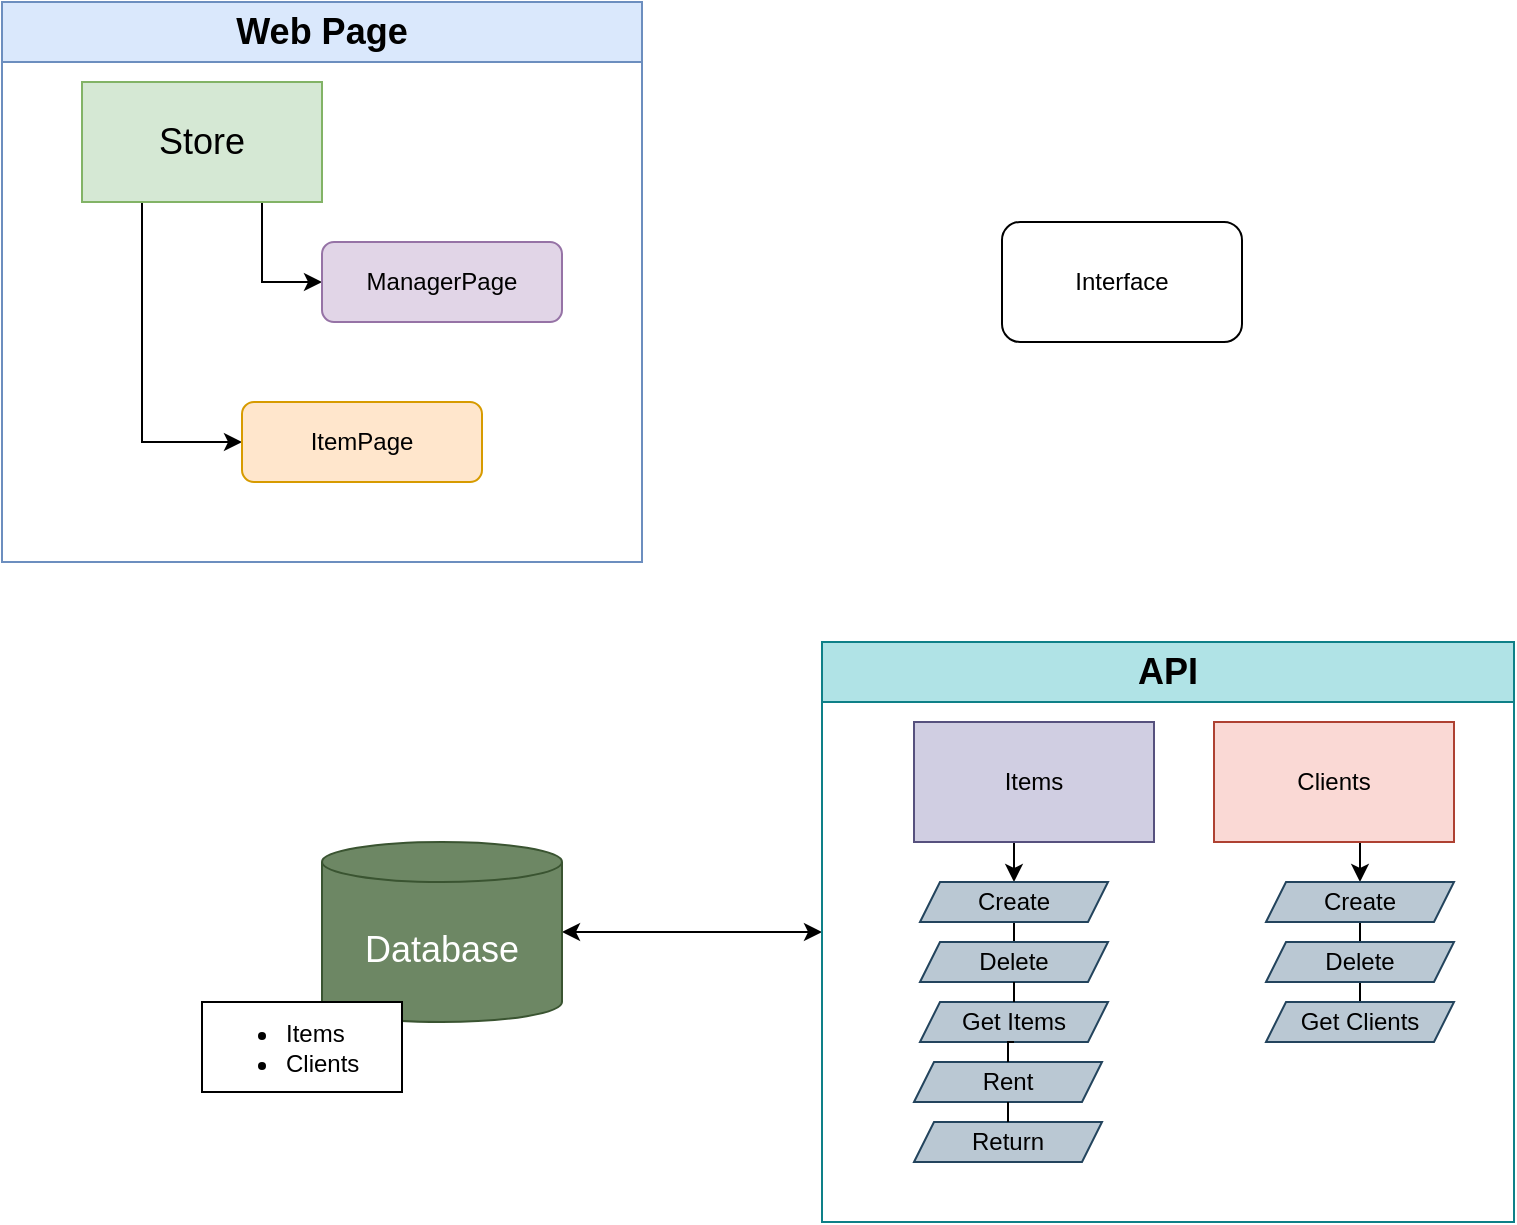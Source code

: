 <mxfile version="24.7.17">
  <diagram name="Página-1" id="K7Yn8p9ysZuSagiSkxNb">
    <mxGraphModel dx="1150" dy="655" grid="1" gridSize="10" guides="1" tooltips="1" connect="1" arrows="1" fold="1" page="1" pageScale="1" pageWidth="827" pageHeight="1169" math="0" shadow="0">
      <root>
        <mxCell id="0" />
        <mxCell id="1" parent="0" />
        <mxCell id="wqEI09qNuGSv9Nn9GOAK-4" value="Interface" style="rounded=1;whiteSpace=wrap;html=1;" vertex="1" parent="1">
          <mxGeometry x="540" y="190" width="120" height="60" as="geometry" />
        </mxCell>
        <mxCell id="wqEI09qNuGSv9Nn9GOAK-12" value="Web Page" style="swimlane;whiteSpace=wrap;html=1;fillColor=#dae8fc;strokeColor=#6c8ebf;fontSize=18;startSize=30;" vertex="1" parent="1">
          <mxGeometry x="40" y="80" width="320" height="280" as="geometry">
            <mxRectangle x="50" y="10" width="140" height="30" as="alternateBounds" />
          </mxGeometry>
        </mxCell>
        <mxCell id="wqEI09qNuGSv9Nn9GOAK-14" style="edgeStyle=orthogonalEdgeStyle;rounded=0;orthogonalLoop=1;jettySize=auto;html=1;exitX=0.75;exitY=1;exitDx=0;exitDy=0;entryX=0;entryY=0.5;entryDx=0;entryDy=0;" edge="1" parent="wqEI09qNuGSv9Nn9GOAK-12" source="wqEI09qNuGSv9Nn9GOAK-10" target="wqEI09qNuGSv9Nn9GOAK-13">
          <mxGeometry relative="1" as="geometry" />
        </mxCell>
        <mxCell id="wqEI09qNuGSv9Nn9GOAK-15" style="edgeStyle=orthogonalEdgeStyle;rounded=0;orthogonalLoop=1;jettySize=auto;html=1;exitX=0.25;exitY=1;exitDx=0;exitDy=0;entryX=0;entryY=0.5;entryDx=0;entryDy=0;" edge="1" parent="wqEI09qNuGSv9Nn9GOAK-12" source="wqEI09qNuGSv9Nn9GOAK-10" target="wqEI09qNuGSv9Nn9GOAK-11">
          <mxGeometry relative="1" as="geometry" />
        </mxCell>
        <mxCell id="wqEI09qNuGSv9Nn9GOAK-10" value="Store" style="rounded=0;whiteSpace=wrap;html=1;fillColor=#d5e8d4;strokeColor=#82b366;align=center;verticalAlign=middle;fontFamily=Helvetica;fontSize=18;" vertex="1" parent="wqEI09qNuGSv9Nn9GOAK-12">
          <mxGeometry x="40" y="40" width="120" height="60" as="geometry" />
        </mxCell>
        <mxCell id="wqEI09qNuGSv9Nn9GOAK-11" value="ItemPage" style="rounded=1;whiteSpace=wrap;html=1;fillColor=#ffe6cc;strokeColor=#d79b00;" vertex="1" parent="wqEI09qNuGSv9Nn9GOAK-12">
          <mxGeometry x="120" y="200" width="120" height="40" as="geometry" />
        </mxCell>
        <mxCell id="wqEI09qNuGSv9Nn9GOAK-13" value="ManagerPage" style="rounded=1;whiteSpace=wrap;html=1;fillColor=#e1d5e7;strokeColor=#9673a6;" vertex="1" parent="wqEI09qNuGSv9Nn9GOAK-12">
          <mxGeometry x="160" y="120" width="120" height="40" as="geometry" />
        </mxCell>
        <mxCell id="wqEI09qNuGSv9Nn9GOAK-35" style="edgeStyle=orthogonalEdgeStyle;rounded=0;orthogonalLoop=1;jettySize=auto;html=1;exitX=0;exitY=0.5;exitDx=0;exitDy=0;startArrow=classic;startFill=1;" edge="1" parent="1" source="wqEI09qNuGSv9Nn9GOAK-18" target="wqEI09qNuGSv9Nn9GOAK-34">
          <mxGeometry relative="1" as="geometry" />
        </mxCell>
        <mxCell id="wqEI09qNuGSv9Nn9GOAK-18" value="API" style="swimlane;whiteSpace=wrap;html=1;fillColor=#b0e3e6;strokeColor=#0e8088;fontSize=18;startSize=30;" vertex="1" parent="1">
          <mxGeometry x="450" y="400" width="346" height="290" as="geometry">
            <mxRectangle x="454" y="70" width="60" height="30" as="alternateBounds" />
          </mxGeometry>
        </mxCell>
        <mxCell id="wqEI09qNuGSv9Nn9GOAK-27" style="edgeStyle=orthogonalEdgeStyle;rounded=0;orthogonalLoop=1;jettySize=auto;html=1;exitX=0.25;exitY=1;exitDx=0;exitDy=0;entryX=0.5;entryY=0;entryDx=0;entryDy=0;" edge="1" parent="wqEI09qNuGSv9Nn9GOAK-18" source="wqEI09qNuGSv9Nn9GOAK-2" target="wqEI09qNuGSv9Nn9GOAK-6">
          <mxGeometry relative="1" as="geometry" />
        </mxCell>
        <mxCell id="wqEI09qNuGSv9Nn9GOAK-2" value="Items" style="rounded=0;whiteSpace=wrap;html=1;fillColor=#d0cee2;strokeColor=#56517e;" vertex="1" parent="wqEI09qNuGSv9Nn9GOAK-18">
          <mxGeometry x="46" y="40" width="120" height="60" as="geometry" />
        </mxCell>
        <mxCell id="wqEI09qNuGSv9Nn9GOAK-33" style="edgeStyle=orthogonalEdgeStyle;rounded=0;orthogonalLoop=1;jettySize=auto;html=1;exitX=0.75;exitY=1;exitDx=0;exitDy=0;entryX=0.5;entryY=0;entryDx=0;entryDy=0;" edge="1" parent="wqEI09qNuGSv9Nn9GOAK-18" source="wqEI09qNuGSv9Nn9GOAK-3" target="wqEI09qNuGSv9Nn9GOAK-28">
          <mxGeometry relative="1" as="geometry" />
        </mxCell>
        <mxCell id="wqEI09qNuGSv9Nn9GOAK-3" value="Clients" style="rounded=0;whiteSpace=wrap;html=1;fillColor=#fad9d5;strokeColor=#ae4132;" vertex="1" parent="wqEI09qNuGSv9Nn9GOAK-18">
          <mxGeometry x="196" y="40" width="120" height="60" as="geometry" />
        </mxCell>
        <mxCell id="wqEI09qNuGSv9Nn9GOAK-22" style="edgeStyle=orthogonalEdgeStyle;rounded=0;orthogonalLoop=1;jettySize=auto;html=1;exitX=0.5;exitY=1;exitDx=0;exitDy=0;entryX=0.5;entryY=0;entryDx=0;entryDy=0;endArrow=none;endFill=0;" edge="1" parent="wqEI09qNuGSv9Nn9GOAK-18" source="wqEI09qNuGSv9Nn9GOAK-6" target="wqEI09qNuGSv9Nn9GOAK-7">
          <mxGeometry relative="1" as="geometry" />
        </mxCell>
        <mxCell id="wqEI09qNuGSv9Nn9GOAK-6" value="Create" style="shape=parallelogram;perimeter=parallelogramPerimeter;whiteSpace=wrap;html=1;fixedSize=1;size=10;fillColor=#bac8d3;strokeColor=#23445d;" vertex="1" parent="wqEI09qNuGSv9Nn9GOAK-18">
          <mxGeometry x="49" y="120" width="94" height="20" as="geometry" />
        </mxCell>
        <mxCell id="wqEI09qNuGSv9Nn9GOAK-7" value="Delete" style="shape=parallelogram;perimeter=parallelogramPerimeter;whiteSpace=wrap;html=1;fixedSize=1;size=10;fillColor=#bac8d3;strokeColor=#23445d;" vertex="1" parent="wqEI09qNuGSv9Nn9GOAK-18">
          <mxGeometry x="49" y="150" width="94" height="20" as="geometry" />
        </mxCell>
        <mxCell id="wqEI09qNuGSv9Nn9GOAK-9" value="Return" style="shape=parallelogram;perimeter=parallelogramPerimeter;whiteSpace=wrap;html=1;fixedSize=1;size=10;fillColor=#bac8d3;strokeColor=#23445d;" vertex="1" parent="wqEI09qNuGSv9Nn9GOAK-18">
          <mxGeometry x="46" y="240" width="94" height="20" as="geometry" />
        </mxCell>
        <mxCell id="wqEI09qNuGSv9Nn9GOAK-8" value="Rent" style="shape=parallelogram;perimeter=parallelogramPerimeter;whiteSpace=wrap;html=1;fixedSize=1;size=10;fillColor=#bac8d3;strokeColor=#23445d;" vertex="1" parent="wqEI09qNuGSv9Nn9GOAK-18">
          <mxGeometry x="46" y="210" width="94" height="20" as="geometry" />
        </mxCell>
        <mxCell id="wqEI09qNuGSv9Nn9GOAK-19" value="Get Items" style="shape=parallelogram;perimeter=parallelogramPerimeter;whiteSpace=wrap;html=1;fixedSize=1;size=10;fillColor=#bac8d3;strokeColor=#23445d;" vertex="1" parent="wqEI09qNuGSv9Nn9GOAK-18">
          <mxGeometry x="49" y="180" width="94" height="20" as="geometry" />
        </mxCell>
        <mxCell id="wqEI09qNuGSv9Nn9GOAK-24" style="edgeStyle=orthogonalEdgeStyle;rounded=0;orthogonalLoop=1;jettySize=auto;html=1;exitX=0.5;exitY=1;exitDx=0;exitDy=0;entryX=0.5;entryY=0;entryDx=0;entryDy=0;endArrow=none;endFill=0;" edge="1" parent="wqEI09qNuGSv9Nn9GOAK-18" source="wqEI09qNuGSv9Nn9GOAK-8" target="wqEI09qNuGSv9Nn9GOAK-9">
          <mxGeometry relative="1" as="geometry" />
        </mxCell>
        <mxCell id="wqEI09qNuGSv9Nn9GOAK-23" style="edgeStyle=orthogonalEdgeStyle;rounded=0;orthogonalLoop=1;jettySize=auto;html=1;exitX=0.5;exitY=1;exitDx=0;exitDy=0;entryX=0.5;entryY=0;entryDx=0;entryDy=0;endArrow=none;endFill=0;" edge="1" parent="wqEI09qNuGSv9Nn9GOAK-18" source="wqEI09qNuGSv9Nn9GOAK-7" target="wqEI09qNuGSv9Nn9GOAK-19">
          <mxGeometry relative="1" as="geometry" />
        </mxCell>
        <mxCell id="wqEI09qNuGSv9Nn9GOAK-26" style="edgeStyle=orthogonalEdgeStyle;rounded=0;orthogonalLoop=1;jettySize=auto;html=1;exitX=0.5;exitY=1;exitDx=0;exitDy=0;entryX=0.5;entryY=0;entryDx=0;entryDy=0;endArrow=none;endFill=0;" edge="1" parent="wqEI09qNuGSv9Nn9GOAK-18" source="wqEI09qNuGSv9Nn9GOAK-19" target="wqEI09qNuGSv9Nn9GOAK-8">
          <mxGeometry relative="1" as="geometry" />
        </mxCell>
        <mxCell id="wqEI09qNuGSv9Nn9GOAK-31" style="edgeStyle=orthogonalEdgeStyle;rounded=0;orthogonalLoop=1;jettySize=auto;html=1;exitX=0.5;exitY=1;exitDx=0;exitDy=0;entryX=0.5;entryY=0;entryDx=0;entryDy=0;endArrow=none;endFill=0;" edge="1" parent="wqEI09qNuGSv9Nn9GOAK-18" source="wqEI09qNuGSv9Nn9GOAK-28" target="wqEI09qNuGSv9Nn9GOAK-29">
          <mxGeometry relative="1" as="geometry" />
        </mxCell>
        <mxCell id="wqEI09qNuGSv9Nn9GOAK-28" value="Create" style="shape=parallelogram;perimeter=parallelogramPerimeter;whiteSpace=wrap;html=1;fixedSize=1;size=10;fillColor=#bac8d3;strokeColor=#23445d;" vertex="1" parent="wqEI09qNuGSv9Nn9GOAK-18">
          <mxGeometry x="222" y="120" width="94" height="20" as="geometry" />
        </mxCell>
        <mxCell id="wqEI09qNuGSv9Nn9GOAK-32" style="edgeStyle=orthogonalEdgeStyle;rounded=0;orthogonalLoop=1;jettySize=auto;html=1;exitX=0.5;exitY=1;exitDx=0;exitDy=0;entryX=0.5;entryY=0;entryDx=0;entryDy=0;endArrow=none;endFill=0;" edge="1" parent="wqEI09qNuGSv9Nn9GOAK-18" source="wqEI09qNuGSv9Nn9GOAK-29" target="wqEI09qNuGSv9Nn9GOAK-30">
          <mxGeometry relative="1" as="geometry" />
        </mxCell>
        <mxCell id="wqEI09qNuGSv9Nn9GOAK-29" value="Delete" style="shape=parallelogram;perimeter=parallelogramPerimeter;whiteSpace=wrap;html=1;fixedSize=1;size=10;fillColor=#bac8d3;strokeColor=#23445d;" vertex="1" parent="wqEI09qNuGSv9Nn9GOAK-18">
          <mxGeometry x="222" y="150" width="94" height="20" as="geometry" />
        </mxCell>
        <mxCell id="wqEI09qNuGSv9Nn9GOAK-30" value="Get Clients" style="shape=parallelogram;perimeter=parallelogramPerimeter;whiteSpace=wrap;html=1;fixedSize=1;size=10;fillColor=#bac8d3;strokeColor=#23445d;" vertex="1" parent="wqEI09qNuGSv9Nn9GOAK-18">
          <mxGeometry x="222" y="180" width="94" height="20" as="geometry" />
        </mxCell>
        <mxCell id="wqEI09qNuGSv9Nn9GOAK-37" value="" style="group" vertex="1" connectable="0" parent="1">
          <mxGeometry x="140" y="500" width="180" height="125" as="geometry" />
        </mxCell>
        <mxCell id="wqEI09qNuGSv9Nn9GOAK-34" value="Database" style="shape=cylinder3;whiteSpace=wrap;html=1;boundedLbl=1;backgroundOutline=1;size=10.0;fillColor=#6d8764;strokeColor=#3A5431;fontColor=#ffffff;fontSize=18;" vertex="1" parent="wqEI09qNuGSv9Nn9GOAK-37">
          <mxGeometry x="60" width="120" height="90" as="geometry" />
        </mxCell>
        <mxCell id="wqEI09qNuGSv9Nn9GOAK-36" value="&lt;ul&gt;&lt;li&gt;Items&lt;/li&gt;&lt;li&gt;Clients&lt;/li&gt;&lt;/ul&gt;" style="rounded=0;whiteSpace=wrap;html=1;align=left;" vertex="1" parent="wqEI09qNuGSv9Nn9GOAK-37">
          <mxGeometry y="80" width="100" height="45" as="geometry" />
        </mxCell>
      </root>
    </mxGraphModel>
  </diagram>
</mxfile>
